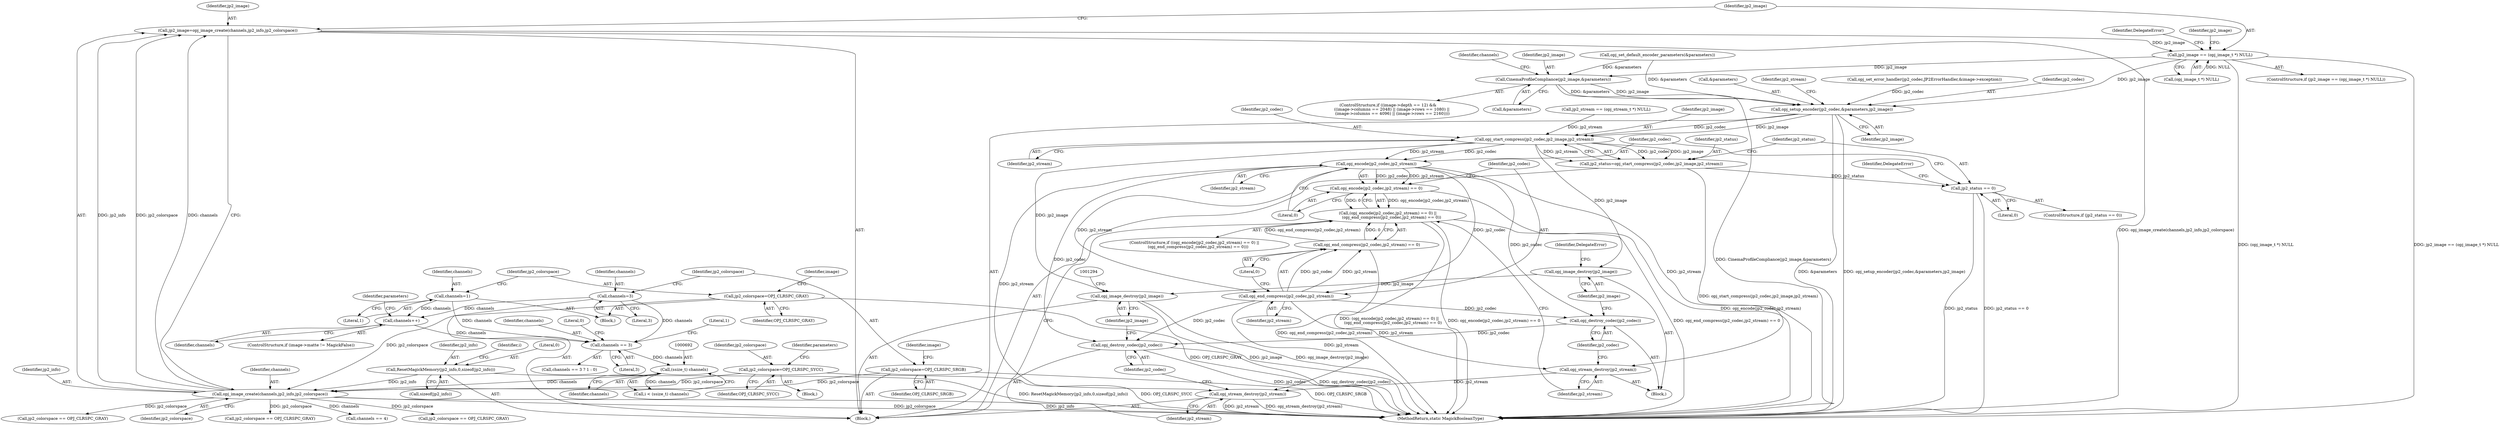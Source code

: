 digraph "0_ImageMagick_3d5ac8c20846871f1eb3068b65f93da7cd33bfd0_0@API" {
"1000801" [label="(Call,jp2_image=opj_image_create(channels,jp2_info,jp2_colorspace))"];
"1000803" [label="(Call,opj_image_create(channels,jp2_info,jp2_colorspace))"];
"1000691" [label="(Call,(ssize_t) channels)"];
"1000675" [label="(Call,channels == 3)"];
"1000650" [label="(Call,channels=1)"];
"1000668" [label="(Call,channels++)"];
"1000619" [label="(Call,channels=3)"];
"1000680" [label="(Call,ResetMagickMemory(jp2_info,0,sizeof(jp2_info)))"];
"1000622" [label="(Call,jp2_colorspace=OPJ_CLRSPC_SRGB)"];
"1000632" [label="(Call,jp2_colorspace=OPJ_CLRSPC_SYCC)"];
"1000653" [label="(Call,jp2_colorspace=OPJ_CLRSPC_GRAY)"];
"1000808" [label="(Call,jp2_image == (opj_image_t *) NULL)"];
"1000906" [label="(Call,CinemaProfileCompliance(jp2_image,&parameters))"];
"1001217" [label="(Call,opj_setup_encoder(jp2_codec,&parameters,jp2_image))"];
"1001254" [label="(Call,opj_start_compress(jp2_codec,jp2_image,jp2_stream))"];
"1001252" [label="(Call,jp2_status=opj_start_compress(jp2_codec,jp2_image,jp2_stream))"];
"1001259" [label="(Call,jp2_status == 0)"];
"1001268" [label="(Call,opj_encode(jp2_codec,jp2_stream))"];
"1001267" [label="(Call,opj_encode(jp2_codec,jp2_stream) == 0)"];
"1001266" [label="(Call,(opj_encode(jp2_codec,jp2_stream) == 0) ||\n      (opj_end_compress(jp2_codec,jp2_stream) == 0))"];
"1001273" [label="(Call,opj_end_compress(jp2_codec,jp2_stream))"];
"1001272" [label="(Call,opj_end_compress(jp2_codec,jp2_stream) == 0)"];
"1001278" [label="(Call,opj_stream_destroy(jp2_stream))"];
"1001287" [label="(Call,opj_stream_destroy(jp2_stream))"];
"1001280" [label="(Call,opj_destroy_codec(jp2_codec))"];
"1001289" [label="(Call,opj_destroy_codec(jp2_codec))"];
"1001282" [label="(Call,opj_image_destroy(jp2_image))"];
"1001291" [label="(Call,opj_image_destroy(jp2_image))"];
"1001291" [label="(Call,opj_image_destroy(jp2_image))"];
"1000632" [label="(Call,jp2_colorspace=OPJ_CLRSPC_SYCC)"];
"1000662" [label="(ControlStructure,if (image->matte != MagickFalse))"];
"1001217" [label="(Call,opj_setup_encoder(jp2_codec,&parameters,jp2_image))"];
"1000689" [label="(Call,i < (ssize_t) channels)"];
"1000801" [label="(Call,jp2_image=opj_image_create(channels,jp2_info,jp2_colorspace))"];
"1000682" [label="(Literal,0)"];
"1001258" [label="(ControlStructure,if (jp2_status == 0))"];
"1001252" [label="(Call,jp2_status=opj_start_compress(jp2_codec,jp2_image,jp2_stream))"];
"1001255" [label="(Identifier,jp2_codec)"];
"1001244" [label="(Call,jp2_stream == (opj_stream_t *) NULL)"];
"1001280" [label="(Call,opj_destroy_codec(jp2_codec))"];
"1001275" [label="(Identifier,jp2_stream)"];
"1000633" [label="(Identifier,jp2_colorspace)"];
"1001219" [label="(Call,&parameters)"];
"1001292" [label="(Identifier,jp2_image)"];
"1001223" [label="(Identifier,jp2_stream)"];
"1001277" [label="(Block,)"];
"1000912" [label="(Identifier,channels)"];
"1001285" [label="(Identifier,DelegateError)"];
"1000691" [label="(Call,(ssize_t) channels)"];
"1000906" [label="(Call,CinemaProfileCompliance(jp2_image,&parameters))"];
"1000907" [label="(Identifier,jp2_image)"];
"1001281" [label="(Identifier,jp2_codec)"];
"1001269" [label="(Identifier,jp2_codec)"];
"1000665" [label="(Identifier,image)"];
"1000623" [label="(Identifier,jp2_colorspace)"];
"1000650" [label="(Call,channels=1)"];
"1001257" [label="(Identifier,jp2_stream)"];
"1001290" [label="(Identifier,jp2_codec)"];
"1001299" [label="(MethodReturn,static MagickBooleanType)"];
"1000809" [label="(Identifier,jp2_image)"];
"1001070" [label="(Call,jp2_colorspace == OPJ_CLRSPC_GRAY)"];
"1001266" [label="(Call,(opj_encode(jp2_codec,jp2_stream) == 0) ||\n      (opj_end_compress(jp2_codec,jp2_stream) == 0))"];
"1000675" [label="(Call,channels == 3)"];
"1001099" [label="(Call,jp2_colorspace == OPJ_CLRSPC_GRAY)"];
"1000814" [label="(Identifier,DelegateError)"];
"1000622" [label="(Call,jp2_colorspace=OPJ_CLRSPC_SRGB)"];
"1000678" [label="(Literal,1)"];
"1000808" [label="(Call,jp2_image == (opj_image_t *) NULL)"];
"1001210" [label="(Call,opj_set_error_handler(jp2_codec,JP2ErrorHandler,&image->exception))"];
"1000876" [label="(ControlStructure,if ((image->depth == 12) &&\n      ((image->columns == 2048) || (image->rows == 1080) ||\n       (image->columns == 4096) || (image->rows == 2160))))"];
"1000653" [label="(Call,jp2_colorspace=OPJ_CLRSPC_GRAY)"];
"1000655" [label="(Identifier,OPJ_CLRSPC_GRAY)"];
"1000683" [label="(Call,sizeof(jp2_info))"];
"1000810" [label="(Call,(opj_image_t *) NULL)"];
"1000654" [label="(Identifier,jp2_colorspace)"];
"1000674" [label="(Call,channels == 3 ? 1 : 0)"];
"1000112" [label="(Block,)"];
"1000181" [label="(Call,opj_set_default_encoder_parameters(&parameters))"];
"1000802" [label="(Identifier,jp2_image)"];
"1001265" [label="(ControlStructure,if ((opj_encode(jp2_codec,jp2_stream) == 0) ||\n      (opj_end_compress(jp2_codec,jp2_stream) == 0)))"];
"1001259" [label="(Call,jp2_status == 0)"];
"1001218" [label="(Identifier,jp2_codec)"];
"1001256" [label="(Identifier,jp2_image)"];
"1001254" [label="(Call,opj_start_compress(jp2_codec,jp2_image,jp2_stream))"];
"1000628" [label="(Identifier,image)"];
"1000619" [label="(Call,channels=3)"];
"1001279" [label="(Identifier,jp2_stream)"];
"1001282" [label="(Call,opj_image_destroy(jp2_image))"];
"1000668" [label="(Call,channels++)"];
"1000804" [label="(Identifier,channels)"];
"1000680" [label="(Call,ResetMagickMemory(jp2_info,0,sizeof(jp2_info)))"];
"1000631" [label="(Block,)"];
"1000818" [label="(Identifier,jp2_image)"];
"1001253" [label="(Identifier,jp2_status)"];
"1001278" [label="(Call,opj_stream_destroy(jp2_stream))"];
"1001261" [label="(Literal,0)"];
"1000693" [label="(Identifier,channels)"];
"1001288" [label="(Identifier,jp2_stream)"];
"1000806" [label="(Identifier,jp2_colorspace)"];
"1001267" [label="(Call,opj_encode(jp2_codec,jp2_stream) == 0)"];
"1000649" [label="(Block,)"];
"1001273" [label="(Call,opj_end_compress(jp2_codec,jp2_stream))"];
"1001260" [label="(Identifier,jp2_status)"];
"1000620" [label="(Identifier,channels)"];
"1000676" [label="(Identifier,channels)"];
"1001274" [label="(Identifier,jp2_codec)"];
"1000621" [label="(Literal,3)"];
"1001289" [label="(Call,opj_destroy_codec(jp2_codec))"];
"1000651" [label="(Identifier,channels)"];
"1000805" [label="(Identifier,jp2_info)"];
"1000681" [label="(Identifier,jp2_info)"];
"1000803" [label="(Call,opj_image_create(channels,jp2_info,jp2_colorspace))"];
"1000669" [label="(Identifier,channels)"];
"1000672" [label="(Identifier,parameters)"];
"1001276" [label="(Literal,0)"];
"1001272" [label="(Call,opj_end_compress(jp2_codec,jp2_stream) == 0)"];
"1000929" [label="(Call,jp2_colorspace == OPJ_CLRSPC_GRAY)"];
"1001263" [label="(Identifier,DelegateError)"];
"1000637" [label="(Identifier,parameters)"];
"1000652" [label="(Literal,1)"];
"1000687" [label="(Identifier,i)"];
"1001287" [label="(Call,opj_stream_destroy(jp2_stream))"];
"1000624" [label="(Identifier,OPJ_CLRSPC_SRGB)"];
"1001221" [label="(Identifier,jp2_image)"];
"1001268" [label="(Call,opj_encode(jp2_codec,jp2_stream))"];
"1000634" [label="(Identifier,OPJ_CLRSPC_SYCC)"];
"1001283" [label="(Identifier,jp2_image)"];
"1000679" [label="(Literal,0)"];
"1000908" [label="(Call,&parameters)"];
"1000677" [label="(Literal,3)"];
"1000911" [label="(Call,channels == 4)"];
"1001270" [label="(Identifier,jp2_stream)"];
"1001271" [label="(Literal,0)"];
"1000807" [label="(ControlStructure,if (jp2_image == (opj_image_t *) NULL))"];
"1000801" -> "1000112"  [label="AST: "];
"1000801" -> "1000803"  [label="CFG: "];
"1000802" -> "1000801"  [label="AST: "];
"1000803" -> "1000801"  [label="AST: "];
"1000809" -> "1000801"  [label="CFG: "];
"1000801" -> "1001299"  [label="DDG: opj_image_create(channels,jp2_info,jp2_colorspace)"];
"1000803" -> "1000801"  [label="DDG: channels"];
"1000803" -> "1000801"  [label="DDG: jp2_info"];
"1000803" -> "1000801"  [label="DDG: jp2_colorspace"];
"1000801" -> "1000808"  [label="DDG: jp2_image"];
"1000803" -> "1000806"  [label="CFG: "];
"1000804" -> "1000803"  [label="AST: "];
"1000805" -> "1000803"  [label="AST: "];
"1000806" -> "1000803"  [label="AST: "];
"1000803" -> "1001299"  [label="DDG: jp2_info"];
"1000803" -> "1001299"  [label="DDG: jp2_colorspace"];
"1000691" -> "1000803"  [label="DDG: channels"];
"1000680" -> "1000803"  [label="DDG: jp2_info"];
"1000622" -> "1000803"  [label="DDG: jp2_colorspace"];
"1000632" -> "1000803"  [label="DDG: jp2_colorspace"];
"1000653" -> "1000803"  [label="DDG: jp2_colorspace"];
"1000803" -> "1000911"  [label="DDG: channels"];
"1000803" -> "1000929"  [label="DDG: jp2_colorspace"];
"1000803" -> "1001070"  [label="DDG: jp2_colorspace"];
"1000803" -> "1001099"  [label="DDG: jp2_colorspace"];
"1000691" -> "1000689"  [label="AST: "];
"1000691" -> "1000693"  [label="CFG: "];
"1000692" -> "1000691"  [label="AST: "];
"1000693" -> "1000691"  [label="AST: "];
"1000689" -> "1000691"  [label="CFG: "];
"1000691" -> "1000689"  [label="DDG: channels"];
"1000675" -> "1000691"  [label="DDG: channels"];
"1000675" -> "1000674"  [label="AST: "];
"1000675" -> "1000677"  [label="CFG: "];
"1000676" -> "1000675"  [label="AST: "];
"1000677" -> "1000675"  [label="AST: "];
"1000678" -> "1000675"  [label="CFG: "];
"1000679" -> "1000675"  [label="CFG: "];
"1000650" -> "1000675"  [label="DDG: channels"];
"1000668" -> "1000675"  [label="DDG: channels"];
"1000619" -> "1000675"  [label="DDG: channels"];
"1000650" -> "1000649"  [label="AST: "];
"1000650" -> "1000652"  [label="CFG: "];
"1000651" -> "1000650"  [label="AST: "];
"1000652" -> "1000650"  [label="AST: "];
"1000654" -> "1000650"  [label="CFG: "];
"1000650" -> "1000668"  [label="DDG: channels"];
"1000668" -> "1000662"  [label="AST: "];
"1000668" -> "1000669"  [label="CFG: "];
"1000669" -> "1000668"  [label="AST: "];
"1000672" -> "1000668"  [label="CFG: "];
"1000619" -> "1000668"  [label="DDG: channels"];
"1000619" -> "1000112"  [label="AST: "];
"1000619" -> "1000621"  [label="CFG: "];
"1000620" -> "1000619"  [label="AST: "];
"1000621" -> "1000619"  [label="AST: "];
"1000623" -> "1000619"  [label="CFG: "];
"1000680" -> "1000112"  [label="AST: "];
"1000680" -> "1000683"  [label="CFG: "];
"1000681" -> "1000680"  [label="AST: "];
"1000682" -> "1000680"  [label="AST: "];
"1000683" -> "1000680"  [label="AST: "];
"1000687" -> "1000680"  [label="CFG: "];
"1000680" -> "1001299"  [label="DDG: ResetMagickMemory(jp2_info,0,sizeof(jp2_info))"];
"1000622" -> "1000112"  [label="AST: "];
"1000622" -> "1000624"  [label="CFG: "];
"1000623" -> "1000622"  [label="AST: "];
"1000624" -> "1000622"  [label="AST: "];
"1000628" -> "1000622"  [label="CFG: "];
"1000622" -> "1001299"  [label="DDG: OPJ_CLRSPC_SRGB"];
"1000632" -> "1000631"  [label="AST: "];
"1000632" -> "1000634"  [label="CFG: "];
"1000633" -> "1000632"  [label="AST: "];
"1000634" -> "1000632"  [label="AST: "];
"1000637" -> "1000632"  [label="CFG: "];
"1000632" -> "1001299"  [label="DDG: OPJ_CLRSPC_SYCC"];
"1000653" -> "1000649"  [label="AST: "];
"1000653" -> "1000655"  [label="CFG: "];
"1000654" -> "1000653"  [label="AST: "];
"1000655" -> "1000653"  [label="AST: "];
"1000665" -> "1000653"  [label="CFG: "];
"1000653" -> "1001299"  [label="DDG: OPJ_CLRSPC_GRAY"];
"1000808" -> "1000807"  [label="AST: "];
"1000808" -> "1000810"  [label="CFG: "];
"1000809" -> "1000808"  [label="AST: "];
"1000810" -> "1000808"  [label="AST: "];
"1000814" -> "1000808"  [label="CFG: "];
"1000818" -> "1000808"  [label="CFG: "];
"1000808" -> "1001299"  [label="DDG: (opj_image_t *) NULL"];
"1000808" -> "1001299"  [label="DDG: jp2_image == (opj_image_t *) NULL"];
"1000810" -> "1000808"  [label="DDG: NULL"];
"1000808" -> "1000906"  [label="DDG: jp2_image"];
"1000808" -> "1001217"  [label="DDG: jp2_image"];
"1000906" -> "1000876"  [label="AST: "];
"1000906" -> "1000908"  [label="CFG: "];
"1000907" -> "1000906"  [label="AST: "];
"1000908" -> "1000906"  [label="AST: "];
"1000912" -> "1000906"  [label="CFG: "];
"1000906" -> "1001299"  [label="DDG: CinemaProfileCompliance(jp2_image,&parameters)"];
"1000181" -> "1000906"  [label="DDG: &parameters"];
"1000906" -> "1001217"  [label="DDG: &parameters"];
"1000906" -> "1001217"  [label="DDG: jp2_image"];
"1001217" -> "1000112"  [label="AST: "];
"1001217" -> "1001221"  [label="CFG: "];
"1001218" -> "1001217"  [label="AST: "];
"1001219" -> "1001217"  [label="AST: "];
"1001221" -> "1001217"  [label="AST: "];
"1001223" -> "1001217"  [label="CFG: "];
"1001217" -> "1001299"  [label="DDG: &parameters"];
"1001217" -> "1001299"  [label="DDG: opj_setup_encoder(jp2_codec,&parameters,jp2_image)"];
"1001210" -> "1001217"  [label="DDG: jp2_codec"];
"1000181" -> "1001217"  [label="DDG: &parameters"];
"1001217" -> "1001254"  [label="DDG: jp2_codec"];
"1001217" -> "1001254"  [label="DDG: jp2_image"];
"1001254" -> "1001252"  [label="AST: "];
"1001254" -> "1001257"  [label="CFG: "];
"1001255" -> "1001254"  [label="AST: "];
"1001256" -> "1001254"  [label="AST: "];
"1001257" -> "1001254"  [label="AST: "];
"1001252" -> "1001254"  [label="CFG: "];
"1001254" -> "1001252"  [label="DDG: jp2_codec"];
"1001254" -> "1001252"  [label="DDG: jp2_image"];
"1001254" -> "1001252"  [label="DDG: jp2_stream"];
"1001244" -> "1001254"  [label="DDG: jp2_stream"];
"1001254" -> "1001268"  [label="DDG: jp2_codec"];
"1001254" -> "1001268"  [label="DDG: jp2_stream"];
"1001254" -> "1001282"  [label="DDG: jp2_image"];
"1001254" -> "1001291"  [label="DDG: jp2_image"];
"1001252" -> "1000112"  [label="AST: "];
"1001253" -> "1001252"  [label="AST: "];
"1001260" -> "1001252"  [label="CFG: "];
"1001252" -> "1001299"  [label="DDG: opj_start_compress(jp2_codec,jp2_image,jp2_stream)"];
"1001252" -> "1001259"  [label="DDG: jp2_status"];
"1001259" -> "1001258"  [label="AST: "];
"1001259" -> "1001261"  [label="CFG: "];
"1001260" -> "1001259"  [label="AST: "];
"1001261" -> "1001259"  [label="AST: "];
"1001263" -> "1001259"  [label="CFG: "];
"1001269" -> "1001259"  [label="CFG: "];
"1001259" -> "1001299"  [label="DDG: jp2_status"];
"1001259" -> "1001299"  [label="DDG: jp2_status == 0"];
"1001268" -> "1001267"  [label="AST: "];
"1001268" -> "1001270"  [label="CFG: "];
"1001269" -> "1001268"  [label="AST: "];
"1001270" -> "1001268"  [label="AST: "];
"1001271" -> "1001268"  [label="CFG: "];
"1001268" -> "1001267"  [label="DDG: jp2_codec"];
"1001268" -> "1001267"  [label="DDG: jp2_stream"];
"1001268" -> "1001273"  [label="DDG: jp2_codec"];
"1001268" -> "1001273"  [label="DDG: jp2_stream"];
"1001268" -> "1001278"  [label="DDG: jp2_stream"];
"1001268" -> "1001280"  [label="DDG: jp2_codec"];
"1001268" -> "1001287"  [label="DDG: jp2_stream"];
"1001268" -> "1001289"  [label="DDG: jp2_codec"];
"1001267" -> "1001266"  [label="AST: "];
"1001267" -> "1001271"  [label="CFG: "];
"1001271" -> "1001267"  [label="AST: "];
"1001274" -> "1001267"  [label="CFG: "];
"1001266" -> "1001267"  [label="CFG: "];
"1001267" -> "1001299"  [label="DDG: opj_encode(jp2_codec,jp2_stream)"];
"1001267" -> "1001266"  [label="DDG: opj_encode(jp2_codec,jp2_stream)"];
"1001267" -> "1001266"  [label="DDG: 0"];
"1001266" -> "1001265"  [label="AST: "];
"1001266" -> "1001272"  [label="CFG: "];
"1001272" -> "1001266"  [label="AST: "];
"1001279" -> "1001266"  [label="CFG: "];
"1001288" -> "1001266"  [label="CFG: "];
"1001266" -> "1001299"  [label="DDG: (opj_encode(jp2_codec,jp2_stream) == 0) ||\n      (opj_end_compress(jp2_codec,jp2_stream) == 0)"];
"1001266" -> "1001299"  [label="DDG: opj_encode(jp2_codec,jp2_stream) == 0"];
"1001266" -> "1001299"  [label="DDG: opj_end_compress(jp2_codec,jp2_stream) == 0"];
"1001272" -> "1001266"  [label="DDG: opj_end_compress(jp2_codec,jp2_stream)"];
"1001272" -> "1001266"  [label="DDG: 0"];
"1001273" -> "1001272"  [label="AST: "];
"1001273" -> "1001275"  [label="CFG: "];
"1001274" -> "1001273"  [label="AST: "];
"1001275" -> "1001273"  [label="AST: "];
"1001276" -> "1001273"  [label="CFG: "];
"1001273" -> "1001272"  [label="DDG: jp2_codec"];
"1001273" -> "1001272"  [label="DDG: jp2_stream"];
"1001273" -> "1001278"  [label="DDG: jp2_stream"];
"1001273" -> "1001280"  [label="DDG: jp2_codec"];
"1001273" -> "1001287"  [label="DDG: jp2_stream"];
"1001273" -> "1001289"  [label="DDG: jp2_codec"];
"1001272" -> "1001276"  [label="CFG: "];
"1001276" -> "1001272"  [label="AST: "];
"1001272" -> "1001299"  [label="DDG: opj_end_compress(jp2_codec,jp2_stream)"];
"1001278" -> "1001277"  [label="AST: "];
"1001278" -> "1001279"  [label="CFG: "];
"1001279" -> "1001278"  [label="AST: "];
"1001281" -> "1001278"  [label="CFG: "];
"1001278" -> "1001287"  [label="DDG: jp2_stream"];
"1001287" -> "1000112"  [label="AST: "];
"1001287" -> "1001288"  [label="CFG: "];
"1001288" -> "1001287"  [label="AST: "];
"1001290" -> "1001287"  [label="CFG: "];
"1001287" -> "1001299"  [label="DDG: jp2_stream"];
"1001287" -> "1001299"  [label="DDG: opj_stream_destroy(jp2_stream)"];
"1001280" -> "1001277"  [label="AST: "];
"1001280" -> "1001281"  [label="CFG: "];
"1001281" -> "1001280"  [label="AST: "];
"1001283" -> "1001280"  [label="CFG: "];
"1001280" -> "1001289"  [label="DDG: jp2_codec"];
"1001289" -> "1000112"  [label="AST: "];
"1001289" -> "1001290"  [label="CFG: "];
"1001290" -> "1001289"  [label="AST: "];
"1001292" -> "1001289"  [label="CFG: "];
"1001289" -> "1001299"  [label="DDG: jp2_codec"];
"1001289" -> "1001299"  [label="DDG: opj_destroy_codec(jp2_codec)"];
"1001282" -> "1001277"  [label="AST: "];
"1001282" -> "1001283"  [label="CFG: "];
"1001283" -> "1001282"  [label="AST: "];
"1001285" -> "1001282"  [label="CFG: "];
"1001282" -> "1001291"  [label="DDG: jp2_image"];
"1001291" -> "1000112"  [label="AST: "];
"1001291" -> "1001292"  [label="CFG: "];
"1001292" -> "1001291"  [label="AST: "];
"1001294" -> "1001291"  [label="CFG: "];
"1001291" -> "1001299"  [label="DDG: jp2_image"];
"1001291" -> "1001299"  [label="DDG: opj_image_destroy(jp2_image)"];
}
